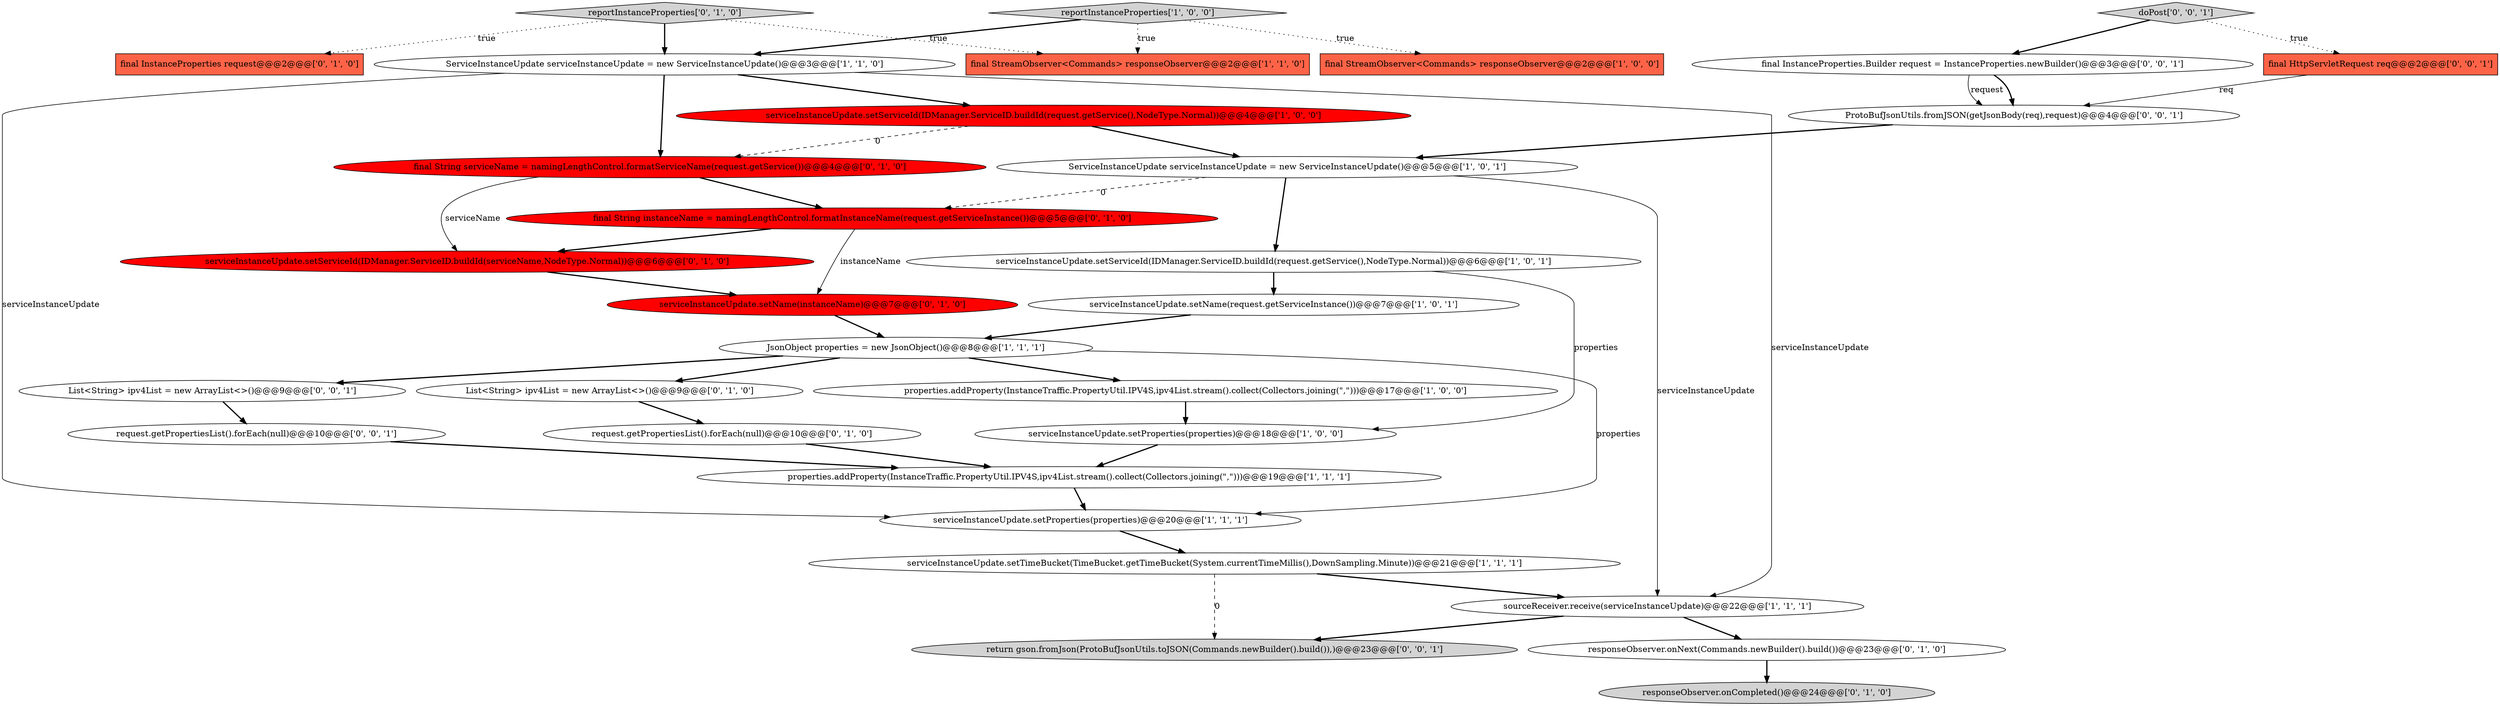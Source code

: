 digraph {
12 [style = filled, label = "properties.addProperty(InstanceTraffic.PropertyUtil.IPV4S,ipv4List.stream().collect(Collectors.joining(\",\")))@@@17@@@['1', '0', '0']", fillcolor = white, shape = ellipse image = "AAA0AAABBB1BBB"];
8 [style = filled, label = "serviceInstanceUpdate.setProperties(properties)@@@20@@@['1', '1', '1']", fillcolor = white, shape = ellipse image = "AAA0AAABBB1BBB"];
22 [style = filled, label = "reportInstanceProperties['0', '1', '0']", fillcolor = lightgray, shape = diamond image = "AAA0AAABBB2BBB"];
0 [style = filled, label = "ServiceInstanceUpdate serviceInstanceUpdate = new ServiceInstanceUpdate()@@@5@@@['1', '0', '1']", fillcolor = white, shape = ellipse image = "AAA0AAABBB1BBB"];
20 [style = filled, label = "final InstanceProperties request@@@2@@@['0', '1', '0']", fillcolor = tomato, shape = box image = "AAA0AAABBB2BBB"];
29 [style = filled, label = "doPost['0', '0', '1']", fillcolor = lightgray, shape = diamond image = "AAA0AAABBB3BBB"];
16 [style = filled, label = "request.getPropertiesList().forEach(null)@@@10@@@['0', '1', '0']", fillcolor = white, shape = ellipse image = "AAA0AAABBB2BBB"];
1 [style = filled, label = "serviceInstanceUpdate.setName(request.getServiceInstance())@@@7@@@['1', '0', '1']", fillcolor = white, shape = ellipse image = "AAA0AAABBB1BBB"];
11 [style = filled, label = "reportInstanceProperties['1', '0', '0']", fillcolor = lightgray, shape = diamond image = "AAA0AAABBB1BBB"];
24 [style = filled, label = "responseObserver.onNext(Commands.newBuilder().build())@@@23@@@['0', '1', '0']", fillcolor = white, shape = ellipse image = "AAA0AAABBB2BBB"];
14 [style = filled, label = "properties.addProperty(InstanceTraffic.PropertyUtil.IPV4S,ipv4List.stream().collect(Collectors.joining(\",\")))@@@19@@@['1', '1', '1']", fillcolor = white, shape = ellipse image = "AAA0AAABBB1BBB"];
15 [style = filled, label = "serviceInstanceUpdate.setName(instanceName)@@@7@@@['0', '1', '0']", fillcolor = red, shape = ellipse image = "AAA1AAABBB2BBB"];
31 [style = filled, label = "final InstanceProperties.Builder request = InstanceProperties.newBuilder()@@@3@@@['0', '0', '1']", fillcolor = white, shape = ellipse image = "AAA0AAABBB3BBB"];
13 [style = filled, label = "serviceInstanceUpdate.setProperties(properties)@@@18@@@['1', '0', '0']", fillcolor = white, shape = ellipse image = "AAA0AAABBB1BBB"];
5 [style = filled, label = "final StreamObserver<Commands> responseObserver@@@2@@@['1', '1', '0']", fillcolor = tomato, shape = box image = "AAA0AAABBB1BBB"];
27 [style = filled, label = "List<String> ipv4List = new ArrayList<>()@@@9@@@['0', '0', '1']", fillcolor = white, shape = ellipse image = "AAA0AAABBB3BBB"];
10 [style = filled, label = "serviceInstanceUpdate.setServiceId(IDManager.ServiceID.buildId(request.getService(),NodeType.Normal))@@@6@@@['1', '0', '1']", fillcolor = white, shape = ellipse image = "AAA0AAABBB1BBB"];
17 [style = filled, label = "responseObserver.onCompleted()@@@24@@@['0', '1', '0']", fillcolor = lightgray, shape = ellipse image = "AAA0AAABBB2BBB"];
2 [style = filled, label = "serviceInstanceUpdate.setServiceId(IDManager.ServiceID.buildId(request.getService(),NodeType.Normal))@@@4@@@['1', '0', '0']", fillcolor = red, shape = ellipse image = "AAA1AAABBB1BBB"];
30 [style = filled, label = "request.getPropertiesList().forEach(null)@@@10@@@['0', '0', '1']", fillcolor = white, shape = ellipse image = "AAA0AAABBB3BBB"];
7 [style = filled, label = "serviceInstanceUpdate.setTimeBucket(TimeBucket.getTimeBucket(System.currentTimeMillis(),DownSampling.Minute))@@@21@@@['1', '1', '1']", fillcolor = white, shape = ellipse image = "AAA0AAABBB1BBB"];
23 [style = filled, label = "final String instanceName = namingLengthControl.formatInstanceName(request.getServiceInstance())@@@5@@@['0', '1', '0']", fillcolor = red, shape = ellipse image = "AAA1AAABBB2BBB"];
25 [style = filled, label = "return gson.fromJson(ProtoBufJsonUtils.toJSON(Commands.newBuilder().build()),)@@@23@@@['0', '0', '1']", fillcolor = lightgray, shape = ellipse image = "AAA0AAABBB3BBB"];
4 [style = filled, label = "sourceReceiver.receive(serviceInstanceUpdate)@@@22@@@['1', '1', '1']", fillcolor = white, shape = ellipse image = "AAA0AAABBB1BBB"];
28 [style = filled, label = "final HttpServletRequest req@@@2@@@['0', '0', '1']", fillcolor = tomato, shape = box image = "AAA0AAABBB3BBB"];
18 [style = filled, label = "final String serviceName = namingLengthControl.formatServiceName(request.getService())@@@4@@@['0', '1', '0']", fillcolor = red, shape = ellipse image = "AAA1AAABBB2BBB"];
9 [style = filled, label = "JsonObject properties = new JsonObject()@@@8@@@['1', '1', '1']", fillcolor = white, shape = ellipse image = "AAA0AAABBB1BBB"];
21 [style = filled, label = "serviceInstanceUpdate.setServiceId(IDManager.ServiceID.buildId(serviceName,NodeType.Normal))@@@6@@@['0', '1', '0']", fillcolor = red, shape = ellipse image = "AAA1AAABBB2BBB"];
6 [style = filled, label = "ServiceInstanceUpdate serviceInstanceUpdate = new ServiceInstanceUpdate()@@@3@@@['1', '1', '0']", fillcolor = white, shape = ellipse image = "AAA0AAABBB1BBB"];
3 [style = filled, label = "final StreamObserver<Commands> responseObserver@@@2@@@['1', '0', '0']", fillcolor = tomato, shape = box image = "AAA0AAABBB1BBB"];
19 [style = filled, label = "List<String> ipv4List = new ArrayList<>()@@@9@@@['0', '1', '0']", fillcolor = white, shape = ellipse image = "AAA0AAABBB2BBB"];
26 [style = filled, label = "ProtoBufJsonUtils.fromJSON(getJsonBody(req),request)@@@4@@@['0', '0', '1']", fillcolor = white, shape = ellipse image = "AAA0AAABBB3BBB"];
4->24 [style = bold, label=""];
18->23 [style = bold, label=""];
4->25 [style = bold, label=""];
6->8 [style = solid, label="serviceInstanceUpdate"];
6->18 [style = bold, label=""];
21->15 [style = bold, label=""];
27->30 [style = bold, label=""];
11->6 [style = bold, label=""];
29->31 [style = bold, label=""];
0->23 [style = dashed, label="0"];
18->21 [style = solid, label="serviceName"];
10->13 [style = solid, label="properties"];
11->5 [style = dotted, label="true"];
7->4 [style = bold, label=""];
23->15 [style = solid, label="instanceName"];
1->9 [style = bold, label=""];
8->7 [style = bold, label=""];
6->4 [style = solid, label="serviceInstanceUpdate"];
19->16 [style = bold, label=""];
6->2 [style = bold, label=""];
9->27 [style = bold, label=""];
22->5 [style = dotted, label="true"];
12->13 [style = bold, label=""];
28->26 [style = solid, label="req"];
31->26 [style = bold, label=""];
26->0 [style = bold, label=""];
0->10 [style = bold, label=""];
2->0 [style = bold, label=""];
0->4 [style = solid, label="serviceInstanceUpdate"];
22->20 [style = dotted, label="true"];
29->28 [style = dotted, label="true"];
23->21 [style = bold, label=""];
15->9 [style = bold, label=""];
24->17 [style = bold, label=""];
2->18 [style = dashed, label="0"];
7->25 [style = dashed, label="0"];
9->19 [style = bold, label=""];
30->14 [style = bold, label=""];
16->14 [style = bold, label=""];
9->8 [style = solid, label="properties"];
14->8 [style = bold, label=""];
9->12 [style = bold, label=""];
10->1 [style = bold, label=""];
11->3 [style = dotted, label="true"];
13->14 [style = bold, label=""];
31->26 [style = solid, label="request"];
22->6 [style = bold, label=""];
}
